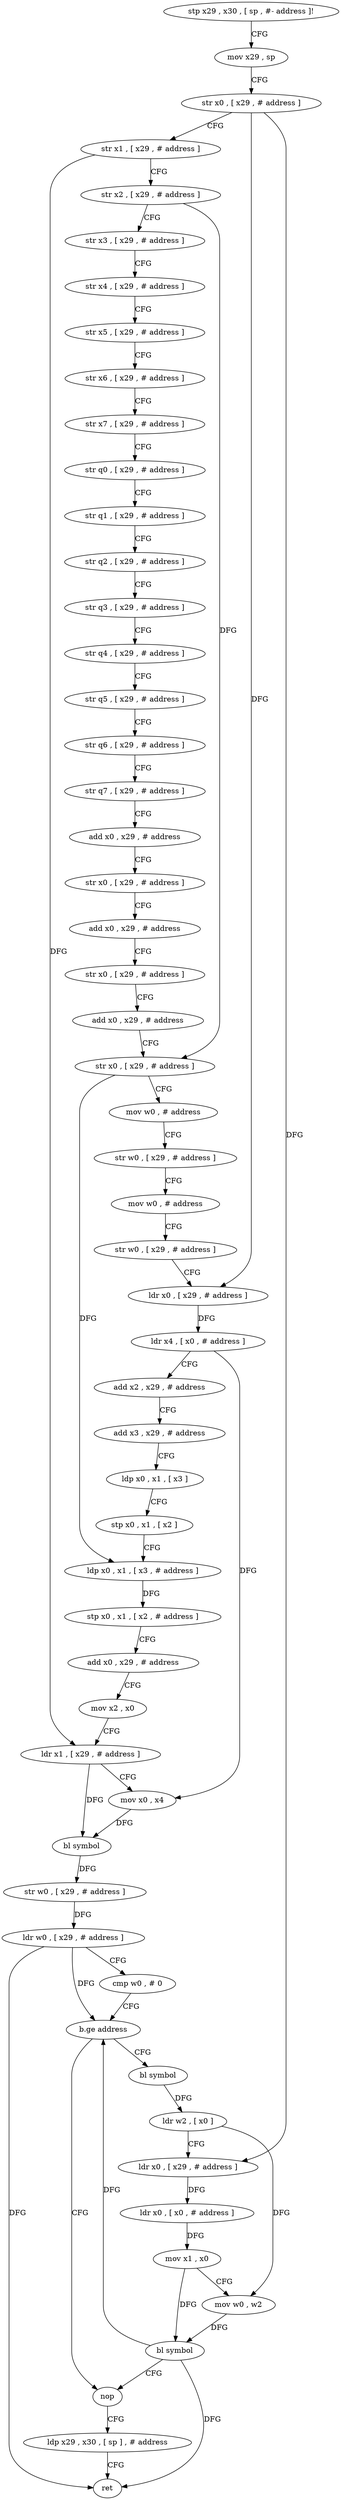 digraph "func" {
"4256140" [label = "stp x29 , x30 , [ sp , #- address ]!" ]
"4256144" [label = "mov x29 , sp" ]
"4256148" [label = "str x0 , [ x29 , # address ]" ]
"4256152" [label = "str x1 , [ x29 , # address ]" ]
"4256156" [label = "str x2 , [ x29 , # address ]" ]
"4256160" [label = "str x3 , [ x29 , # address ]" ]
"4256164" [label = "str x4 , [ x29 , # address ]" ]
"4256168" [label = "str x5 , [ x29 , # address ]" ]
"4256172" [label = "str x6 , [ x29 , # address ]" ]
"4256176" [label = "str x7 , [ x29 , # address ]" ]
"4256180" [label = "str q0 , [ x29 , # address ]" ]
"4256184" [label = "str q1 , [ x29 , # address ]" ]
"4256188" [label = "str q2 , [ x29 , # address ]" ]
"4256192" [label = "str q3 , [ x29 , # address ]" ]
"4256196" [label = "str q4 , [ x29 , # address ]" ]
"4256200" [label = "str q5 , [ x29 , # address ]" ]
"4256204" [label = "str q6 , [ x29 , # address ]" ]
"4256208" [label = "str q7 , [ x29 , # address ]" ]
"4256212" [label = "add x0 , x29 , # address" ]
"4256216" [label = "str x0 , [ x29 , # address ]" ]
"4256220" [label = "add x0 , x29 , # address" ]
"4256224" [label = "str x0 , [ x29 , # address ]" ]
"4256228" [label = "add x0 , x29 , # address" ]
"4256232" [label = "str x0 , [ x29 , # address ]" ]
"4256236" [label = "mov w0 , # address" ]
"4256240" [label = "str w0 , [ x29 , # address ]" ]
"4256244" [label = "mov w0 , # address" ]
"4256248" [label = "str w0 , [ x29 , # address ]" ]
"4256252" [label = "ldr x0 , [ x29 , # address ]" ]
"4256256" [label = "ldr x4 , [ x0 , # address ]" ]
"4256260" [label = "add x2 , x29 , # address" ]
"4256264" [label = "add x3 , x29 , # address" ]
"4256268" [label = "ldp x0 , x1 , [ x3 ]" ]
"4256272" [label = "stp x0 , x1 , [ x2 ]" ]
"4256276" [label = "ldp x0 , x1 , [ x3 , # address ]" ]
"4256280" [label = "stp x0 , x1 , [ x2 , # address ]" ]
"4256284" [label = "add x0 , x29 , # address" ]
"4256288" [label = "mov x2 , x0" ]
"4256292" [label = "ldr x1 , [ x29 , # address ]" ]
"4256296" [label = "mov x0 , x4" ]
"4256300" [label = "bl symbol" ]
"4256304" [label = "str w0 , [ x29 , # address ]" ]
"4256308" [label = "ldr w0 , [ x29 , # address ]" ]
"4256312" [label = "cmp w0 , # 0" ]
"4256316" [label = "b.ge address" ]
"4256348" [label = "nop" ]
"4256320" [label = "bl symbol" ]
"4256352" [label = "ldp x29 , x30 , [ sp ] , # address" ]
"4256356" [label = "ret" ]
"4256324" [label = "ldr w2 , [ x0 ]" ]
"4256328" [label = "ldr x0 , [ x29 , # address ]" ]
"4256332" [label = "ldr x0 , [ x0 , # address ]" ]
"4256336" [label = "mov x1 , x0" ]
"4256340" [label = "mov w0 , w2" ]
"4256344" [label = "bl symbol" ]
"4256140" -> "4256144" [ label = "CFG" ]
"4256144" -> "4256148" [ label = "CFG" ]
"4256148" -> "4256152" [ label = "CFG" ]
"4256148" -> "4256252" [ label = "DFG" ]
"4256148" -> "4256328" [ label = "DFG" ]
"4256152" -> "4256156" [ label = "CFG" ]
"4256152" -> "4256292" [ label = "DFG" ]
"4256156" -> "4256160" [ label = "CFG" ]
"4256156" -> "4256232" [ label = "DFG" ]
"4256160" -> "4256164" [ label = "CFG" ]
"4256164" -> "4256168" [ label = "CFG" ]
"4256168" -> "4256172" [ label = "CFG" ]
"4256172" -> "4256176" [ label = "CFG" ]
"4256176" -> "4256180" [ label = "CFG" ]
"4256180" -> "4256184" [ label = "CFG" ]
"4256184" -> "4256188" [ label = "CFG" ]
"4256188" -> "4256192" [ label = "CFG" ]
"4256192" -> "4256196" [ label = "CFG" ]
"4256196" -> "4256200" [ label = "CFG" ]
"4256200" -> "4256204" [ label = "CFG" ]
"4256204" -> "4256208" [ label = "CFG" ]
"4256208" -> "4256212" [ label = "CFG" ]
"4256212" -> "4256216" [ label = "CFG" ]
"4256216" -> "4256220" [ label = "CFG" ]
"4256220" -> "4256224" [ label = "CFG" ]
"4256224" -> "4256228" [ label = "CFG" ]
"4256228" -> "4256232" [ label = "CFG" ]
"4256232" -> "4256236" [ label = "CFG" ]
"4256232" -> "4256276" [ label = "DFG" ]
"4256236" -> "4256240" [ label = "CFG" ]
"4256240" -> "4256244" [ label = "CFG" ]
"4256244" -> "4256248" [ label = "CFG" ]
"4256248" -> "4256252" [ label = "CFG" ]
"4256252" -> "4256256" [ label = "DFG" ]
"4256256" -> "4256260" [ label = "CFG" ]
"4256256" -> "4256296" [ label = "DFG" ]
"4256260" -> "4256264" [ label = "CFG" ]
"4256264" -> "4256268" [ label = "CFG" ]
"4256268" -> "4256272" [ label = "CFG" ]
"4256272" -> "4256276" [ label = "CFG" ]
"4256276" -> "4256280" [ label = "DFG" ]
"4256280" -> "4256284" [ label = "CFG" ]
"4256284" -> "4256288" [ label = "CFG" ]
"4256288" -> "4256292" [ label = "CFG" ]
"4256292" -> "4256296" [ label = "CFG" ]
"4256292" -> "4256300" [ label = "DFG" ]
"4256296" -> "4256300" [ label = "DFG" ]
"4256300" -> "4256304" [ label = "DFG" ]
"4256304" -> "4256308" [ label = "DFG" ]
"4256308" -> "4256312" [ label = "CFG" ]
"4256308" -> "4256316" [ label = "DFG" ]
"4256308" -> "4256356" [ label = "DFG" ]
"4256312" -> "4256316" [ label = "CFG" ]
"4256316" -> "4256348" [ label = "CFG" ]
"4256316" -> "4256320" [ label = "CFG" ]
"4256348" -> "4256352" [ label = "CFG" ]
"4256320" -> "4256324" [ label = "DFG" ]
"4256352" -> "4256356" [ label = "CFG" ]
"4256324" -> "4256328" [ label = "CFG" ]
"4256324" -> "4256340" [ label = "DFG" ]
"4256328" -> "4256332" [ label = "DFG" ]
"4256332" -> "4256336" [ label = "DFG" ]
"4256336" -> "4256340" [ label = "CFG" ]
"4256336" -> "4256344" [ label = "DFG" ]
"4256340" -> "4256344" [ label = "DFG" ]
"4256344" -> "4256348" [ label = "CFG" ]
"4256344" -> "4256316" [ label = "DFG" ]
"4256344" -> "4256356" [ label = "DFG" ]
}
